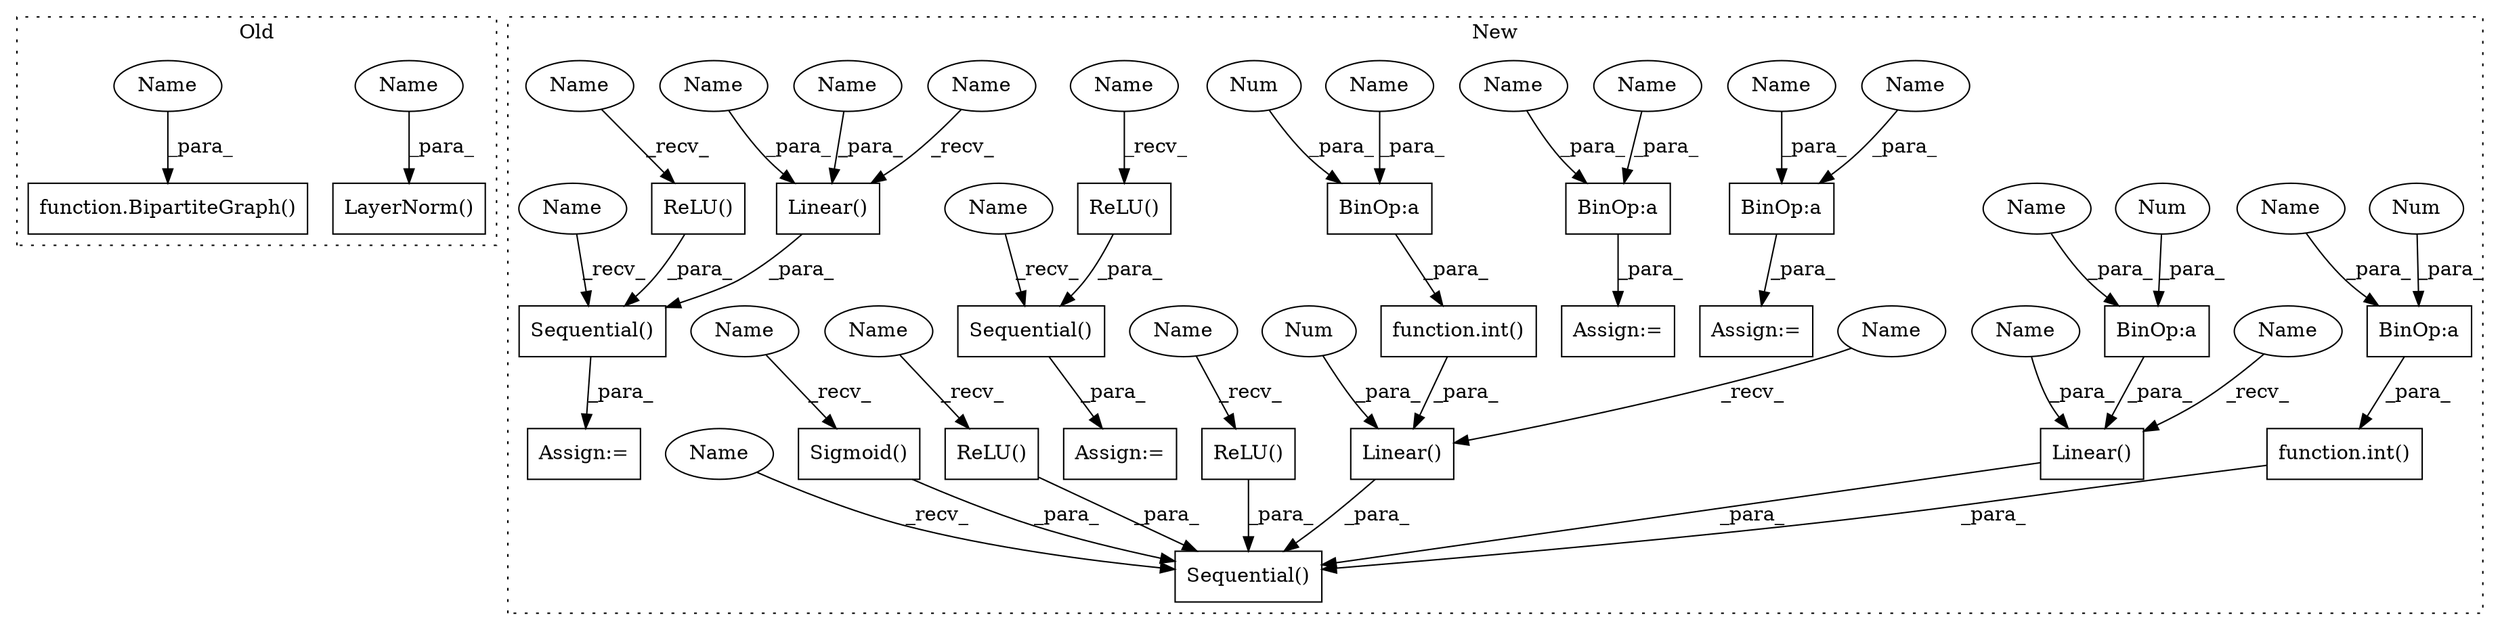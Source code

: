 digraph G {
subgraph cluster0 {
1 [label="function.BipartiteGraph()" a="75" s="5145,5246" l="28,10" shape="box"];
9 [label="LayerNorm()" a="75" s="4745,4776" l="13,1" shape="box"];
29 [label="Name" a="87" s="4758" l="18" shape="ellipse"];
30 [label="Name" a="87" s="5173" l="18" shape="ellipse"];
label = "Old";
style="dotted";
}
subgraph cluster1 {
2 [label="Sequential()" a="75" s="2540,2640" l="27,10" shape="box"];
3 [label="Linear()" a="75" s="2567,2616" l="10,1" shape="box"];
4 [label="Sequential()" a="75" s="2061,2338" l="27,10" shape="box"];
5 [label="BinOp:a" a="82" s="2116" l="1" shape="box"];
6 [label="Sequential()" a="75" s="2403,2503" l="27,10" shape="box"];
7 [label="BinOp:a" a="82" s="2305" l="1" shape="box"];
8 [label="BinOp:a" a="82" s="2231" l="1" shape="box"];
10 [label="function.int()" a="75" s="2282,2307" l="4,1" shape="box"];
11 [label="Sigmoid()" a="75" s="2326" l="12" shape="box"];
12 [label="function.int()" a="75" s="2208,2233" l="4,1" shape="box"];
13 [label="BinOp:a" a="82" s="2911" l="3" shape="box"];
14 [label="BinOp:a" a="82" s="2755" l="3" shape="box"];
15 [label="Num" a="76" s="2117" l="1" shape="ellipse"];
16 [label="Num" a="76" s="2306" l="1" shape="ellipse"];
17 [label="Num" a="76" s="2232" l="1" shape="ellipse"];
18 [label="ReLU()" a="75" s="2494" l="9" shape="box"];
19 [label="Assign:=" a="68" s="2711" l="3" shape="box"];
20 [label="ReLU()" a="75" s="2631" l="9" shape="box"];
21 [label="Assign:=" a="68" s="2400" l="3" shape="box"];
22 [label="Assign:=" a="68" s="2867" l="3" shape="box"];
23 [label="ReLU()" a="75" s="2154" l="9" shape="box"];
24 [label="Assign:=" a="68" s="2537" l="3" shape="box"];
25 [label="ReLU()" a="75" s="2249" l="9" shape="box"];
26 [label="Linear()" a="75" s="2272,2311" l="10,1" shape="box"];
27 [label="Num" a="76" s="2310" l="1" shape="ellipse"];
28 [label="Linear()" a="75" s="2088,2139" l="10,1" shape="box"];
31 [label="Name" a="87" s="2120" l="19" shape="ellipse"];
32 [label="Name" a="87" s="2597" l="19" shape="ellipse"];
33 [label="Name" a="87" s="2914" l="19" shape="ellipse"];
34 [label="Name" a="87" s="2286" l="19" shape="ellipse"];
35 [label="Name" a="87" s="2758" l="19" shape="ellipse"];
36 [label="Name" a="87" s="2212" l="19" shape="ellipse"];
37 [label="Name" a="87" s="2098" l="18" shape="ellipse"];
38 [label="Name" a="87" s="2577" l="18" shape="ellipse"];
39 [label="Name" a="87" s="2737" l="18" shape="ellipse"];
40 [label="Name" a="87" s="2893" l="18" shape="ellipse"];
41 [label="Name" a="87" s="2494" l="2" shape="ellipse"];
42 [label="Name" a="87" s="2631" l="2" shape="ellipse"];
43 [label="Name" a="87" s="2272" l="2" shape="ellipse"];
44 [label="Name" a="87" s="2154" l="2" shape="ellipse"];
45 [label="Name" a="87" s="2403" l="2" shape="ellipse"];
46 [label="Name" a="87" s="2249" l="2" shape="ellipse"];
47 [label="Name" a="87" s="2540" l="2" shape="ellipse"];
48 [label="Name" a="87" s="2326" l="2" shape="ellipse"];
49 [label="Name" a="87" s="2088" l="2" shape="ellipse"];
50 [label="Name" a="87" s="2061" l="2" shape="ellipse"];
51 [label="Name" a="87" s="2567" l="2" shape="ellipse"];
label = "New";
style="dotted";
}
2 -> 24 [label="_para_"];
3 -> 2 [label="_para_"];
5 -> 28 [label="_para_"];
6 -> 21 [label="_para_"];
7 -> 10 [label="_para_"];
8 -> 12 [label="_para_"];
10 -> 26 [label="_para_"];
11 -> 4 [label="_para_"];
12 -> 4 [label="_para_"];
13 -> 22 [label="_para_"];
14 -> 19 [label="_para_"];
15 -> 5 [label="_para_"];
16 -> 7 [label="_para_"];
17 -> 8 [label="_para_"];
18 -> 6 [label="_para_"];
20 -> 2 [label="_para_"];
23 -> 4 [label="_para_"];
25 -> 4 [label="_para_"];
26 -> 4 [label="_para_"];
27 -> 26 [label="_para_"];
28 -> 4 [label="_para_"];
29 -> 9 [label="_para_"];
30 -> 1 [label="_para_"];
31 -> 28 [label="_para_"];
32 -> 3 [label="_para_"];
33 -> 13 [label="_para_"];
34 -> 7 [label="_para_"];
35 -> 14 [label="_para_"];
36 -> 8 [label="_para_"];
37 -> 5 [label="_para_"];
38 -> 3 [label="_para_"];
39 -> 14 [label="_para_"];
40 -> 13 [label="_para_"];
41 -> 18 [label="_recv_"];
42 -> 20 [label="_recv_"];
43 -> 26 [label="_recv_"];
44 -> 23 [label="_recv_"];
45 -> 6 [label="_recv_"];
46 -> 25 [label="_recv_"];
47 -> 2 [label="_recv_"];
48 -> 11 [label="_recv_"];
49 -> 28 [label="_recv_"];
50 -> 4 [label="_recv_"];
51 -> 3 [label="_recv_"];
}